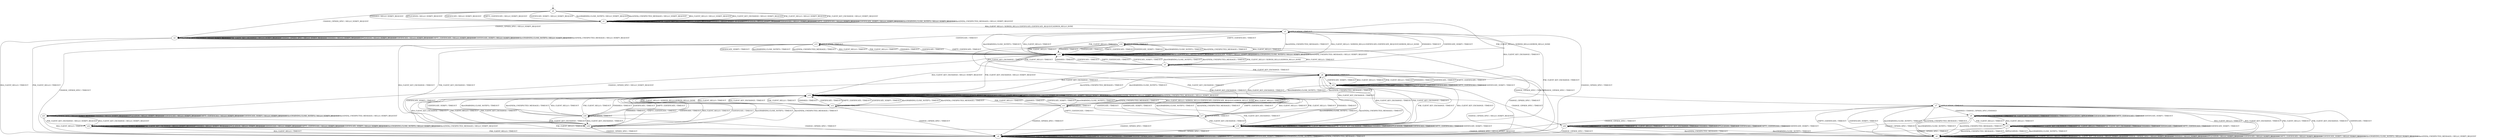 digraph h8 {
s0 [label="s0"];
s1 [label="s1"];
s2 [label="s2"];
s3 [label="s3"];
s4 [label="s4"];
s5 [label="s5"];
s6 [label="s6"];
s10 [label="s10"];
s13 [label="s13"];
s14 [label="s14"];
s19 [label="s19"];
s20 [label="s20"];
s7 [label="s7"];
s11 [label="s11"];
s12 [label="s12"];
s18 [label="s18"];
s21 [label="s21"];
s23 [label="s23"];
s8 [label="s8"];
s9 [label="s9"];
s16 [label="s16"];
s17 [label="s17"];
s22 [label="s22"];
s24 [label="s24"];
s15 [label="s15"];
s0 -> s1 [label="RSA_CLIENT_HELLO / HELLO_VERIFY_REQUEST"];
s0 -> s1 [label="RSA_CLIENT_KEY_EXCHANGE / HELLO_VERIFY_REQUEST"];
s0 -> s1 [label="PSK_CLIENT_HELLO / HELLO_VERIFY_REQUEST"];
s0 -> s1 [label="PSK_CLIENT_KEY_EXCHANGE / HELLO_VERIFY_REQUEST"];
s0 -> s2 [label="CHANGE_CIPHER_SPEC / HELLO_VERIFY_REQUEST"];
s0 -> s1 [label="FINISHED / HELLO_VERIFY_REQUEST"];
s0 -> s1 [label="APPLICATION / HELLO_VERIFY_REQUEST"];
s0 -> s1 [label="CERTIFICATE / HELLO_VERIFY_REQUEST"];
s0 -> s1 [label="EMPTY_CERTIFICATE / HELLO_VERIFY_REQUEST"];
s0 -> s1 [label="CERTIFICATE_VERIFY / HELLO_VERIFY_REQUEST"];
s0 -> s1 [label="Alert(WARNING,CLOSE_NOTIFY) / HELLO_VERIFY_REQUEST"];
s0 -> s1 [label="Alert(FATAL,UNEXPECTED_MESSAGE) / HELLO_VERIFY_REQUEST"];
s1 -> s3 [label="RSA_CLIENT_HELLO / SERVER_HELLO,CERTIFICATE,CERTIFICATE_REQUEST,SERVER_HELLO_DONE"];
s1 -> s1 [label="RSA_CLIENT_KEY_EXCHANGE / HELLO_VERIFY_REQUEST"];
s1 -> s5 [label="PSK_CLIENT_HELLO / SERVER_HELLO,SERVER_HELLO_DONE"];
s1 -> s1 [label="PSK_CLIENT_KEY_EXCHANGE / HELLO_VERIFY_REQUEST"];
s1 -> s2 [label="CHANGE_CIPHER_SPEC / HELLO_VERIFY_REQUEST"];
s1 -> s1 [label="FINISHED / HELLO_VERIFY_REQUEST"];
s1 -> s1 [label="APPLICATION / HELLO_VERIFY_REQUEST"];
s1 -> s1 [label="CERTIFICATE / HELLO_VERIFY_REQUEST"];
s1 -> s1 [label="EMPTY_CERTIFICATE / HELLO_VERIFY_REQUEST"];
s1 -> s1 [label="CERTIFICATE_VERIFY / HELLO_VERIFY_REQUEST"];
s1 -> s1 [label="Alert(WARNING,CLOSE_NOTIFY) / HELLO_VERIFY_REQUEST"];
s1 -> s1 [label="Alert(FATAL,UNEXPECTED_MESSAGE) / HELLO_VERIFY_REQUEST"];
s2 -> s4 [label="RSA_CLIENT_HELLO / TIMEOUT"];
s2 -> s2 [label="RSA_CLIENT_KEY_EXCHANGE / HELLO_VERIFY_REQUEST"];
s2 -> s4 [label="PSK_CLIENT_HELLO / TIMEOUT"];
s2 -> s2 [label="PSK_CLIENT_KEY_EXCHANGE / HELLO_VERIFY_REQUEST"];
s2 -> s2 [label="CHANGE_CIPHER_SPEC / HELLO_VERIFY_REQUEST"];
s2 -> s2 [label="FINISHED / HELLO_VERIFY_REQUEST"];
s2 -> s2 [label="APPLICATION / HELLO_VERIFY_REQUEST"];
s2 -> s2 [label="CERTIFICATE / HELLO_VERIFY_REQUEST"];
s2 -> s2 [label="EMPTY_CERTIFICATE / HELLO_VERIFY_REQUEST"];
s2 -> s2 [label="CERTIFICATE_VERIFY / HELLO_VERIFY_REQUEST"];
s2 -> s2 [label="Alert(WARNING,CLOSE_NOTIFY) / HELLO_VERIFY_REQUEST"];
s2 -> s2 [label="Alert(FATAL,UNEXPECTED_MESSAGE) / HELLO_VERIFY_REQUEST"];
s3 -> s20 [label="RSA_CLIENT_HELLO / TIMEOUT"];
s3 -> s6 [label="RSA_CLIENT_KEY_EXCHANGE / TIMEOUT"];
s3 -> s20 [label="PSK_CLIENT_HELLO / TIMEOUT"];
s3 -> s19 [label="PSK_CLIENT_KEY_EXCHANGE / TIMEOUT"];
s3 -> s4 [label="CHANGE_CIPHER_SPEC / TIMEOUT"];
s3 -> s20 [label="FINISHED / TIMEOUT"];
s3 -> s3 [label="APPLICATION / TIMEOUT"];
s3 -> s13 [label="CERTIFICATE / TIMEOUT"];
s3 -> s14 [label="EMPTY_CERTIFICATE / TIMEOUT"];
s3 -> s20 [label="CERTIFICATE_VERIFY / TIMEOUT"];
s3 -> s20 [label="Alert(WARNING,CLOSE_NOTIFY) / TIMEOUT"];
s3 -> s20 [label="Alert(FATAL,UNEXPECTED_MESSAGE) / TIMEOUT"];
s4 -> s4 [label="RSA_CLIENT_HELLO / TIMEOUT"];
s4 -> s4 [label="RSA_CLIENT_KEY_EXCHANGE / TIMEOUT"];
s4 -> s4 [label="PSK_CLIENT_HELLO / TIMEOUT"];
s4 -> s4 [label="PSK_CLIENT_KEY_EXCHANGE / TIMEOUT"];
s4 -> s4 [label="CHANGE_CIPHER_SPEC / TIMEOUT"];
s4 -> s4 [label="FINISHED / TIMEOUT"];
s4 -> s4 [label="APPLICATION / TIMEOUT"];
s4 -> s4 [label="CERTIFICATE / TIMEOUT"];
s4 -> s4 [label="EMPTY_CERTIFICATE / TIMEOUT"];
s4 -> s4 [label="CERTIFICATE_VERIFY / TIMEOUT"];
s4 -> s4 [label="Alert(WARNING,CLOSE_NOTIFY) / TIMEOUT"];
s4 -> s4 [label="Alert(FATAL,UNEXPECTED_MESSAGE) / TIMEOUT"];
s5 -> s20 [label="RSA_CLIENT_HELLO / TIMEOUT"];
s5 -> s10 [label="RSA_CLIENT_KEY_EXCHANGE / TIMEOUT"];
s5 -> s20 [label="PSK_CLIENT_HELLO / TIMEOUT"];
s5 -> s6 [label="PSK_CLIENT_KEY_EXCHANGE / TIMEOUT"];
s5 -> s4 [label="CHANGE_CIPHER_SPEC / TIMEOUT"];
s5 -> s20 [label="FINISHED / TIMEOUT"];
s5 -> s5 [label="APPLICATION / TIMEOUT"];
s5 -> s20 [label="CERTIFICATE / TIMEOUT"];
s5 -> s20 [label="EMPTY_CERTIFICATE / TIMEOUT"];
s5 -> s20 [label="CERTIFICATE_VERIFY / TIMEOUT"];
s5 -> s20 [label="Alert(WARNING,CLOSE_NOTIFY) / TIMEOUT"];
s5 -> s20 [label="Alert(FATAL,UNEXPECTED_MESSAGE) / TIMEOUT"];
s6 -> s23 [label="RSA_CLIENT_HELLO / TIMEOUT"];
s6 -> s19 [label="RSA_CLIENT_KEY_EXCHANGE / TIMEOUT"];
s6 -> s23 [label="PSK_CLIENT_HELLO / TIMEOUT"];
s6 -> s19 [label="PSK_CLIENT_KEY_EXCHANGE / TIMEOUT"];
s6 -> s7 [label="CHANGE_CIPHER_SPEC / TIMEOUT"];
s6 -> s23 [label="FINISHED / TIMEOUT"];
s6 -> s6 [label="APPLICATION / TIMEOUT"];
s6 -> s23 [label="CERTIFICATE / TIMEOUT"];
s6 -> s23 [label="EMPTY_CERTIFICATE / TIMEOUT"];
s6 -> s23 [label="CERTIFICATE_VERIFY / TIMEOUT"];
s6 -> s10 [label="Alert(WARNING,CLOSE_NOTIFY) / TIMEOUT"];
s6 -> s10 [label="Alert(FATAL,UNEXPECTED_MESSAGE) / TIMEOUT"];
s10 -> s11 [label="RSA_CLIENT_HELLO / SERVER_HELLO,CERTIFICATE,CERTIFICATE_REQUEST,SERVER_HELLO_DONE"];
s10 -> s10 [label="RSA_CLIENT_KEY_EXCHANGE / HELLO_VERIFY_REQUEST"];
s10 -> s12 [label="PSK_CLIENT_HELLO / SERVER_HELLO,SERVER_HELLO_DONE"];
s10 -> s10 [label="PSK_CLIENT_KEY_EXCHANGE / HELLO_VERIFY_REQUEST"];
s10 -> s8 [label="CHANGE_CIPHER_SPEC / HELLO_VERIFY_REQUEST"];
s10 -> s10 [label="FINISHED / HELLO_VERIFY_REQUEST"];
s10 -> s10 [label="APPLICATION / HELLO_VERIFY_REQUEST"];
s10 -> s10 [label="CERTIFICATE / HELLO_VERIFY_REQUEST"];
s10 -> s10 [label="EMPTY_CERTIFICATE / HELLO_VERIFY_REQUEST"];
s10 -> s10 [label="CERTIFICATE_VERIFY / HELLO_VERIFY_REQUEST"];
s10 -> s10 [label="Alert(WARNING,CLOSE_NOTIFY) / HELLO_VERIFY_REQUEST"];
s10 -> s10 [label="Alert(FATAL,UNEXPECTED_MESSAGE) / HELLO_VERIFY_REQUEST"];
s13 -> s20 [label="RSA_CLIENT_HELLO / TIMEOUT"];
s13 -> s18 [label="RSA_CLIENT_KEY_EXCHANGE / TIMEOUT"];
s13 -> s20 [label="PSK_CLIENT_HELLO / TIMEOUT"];
s13 -> s18 [label="PSK_CLIENT_KEY_EXCHANGE / TIMEOUT"];
s13 -> s4 [label="CHANGE_CIPHER_SPEC / TIMEOUT"];
s13 -> s20 [label="FINISHED / TIMEOUT"];
s13 -> s13 [label="APPLICATION / TIMEOUT"];
s13 -> s20 [label="CERTIFICATE / TIMEOUT"];
s13 -> s20 [label="EMPTY_CERTIFICATE / TIMEOUT"];
s13 -> s20 [label="CERTIFICATE_VERIFY / TIMEOUT"];
s13 -> s20 [label="Alert(WARNING,CLOSE_NOTIFY) / TIMEOUT"];
s13 -> s20 [label="Alert(FATAL,UNEXPECTED_MESSAGE) / TIMEOUT"];
s14 -> s20 [label="RSA_CLIENT_HELLO / TIMEOUT"];
s14 -> s6 [label="RSA_CLIENT_KEY_EXCHANGE / TIMEOUT"];
s14 -> s20 [label="PSK_CLIENT_HELLO / TIMEOUT"];
s14 -> s19 [label="PSK_CLIENT_KEY_EXCHANGE / TIMEOUT"];
s14 -> s4 [label="CHANGE_CIPHER_SPEC / TIMEOUT"];
s14 -> s20 [label="FINISHED / TIMEOUT"];
s14 -> s14 [label="APPLICATION / TIMEOUT"];
s14 -> s20 [label="CERTIFICATE / TIMEOUT"];
s14 -> s20 [label="EMPTY_CERTIFICATE / TIMEOUT"];
s14 -> s20 [label="CERTIFICATE_VERIFY / TIMEOUT"];
s14 -> s20 [label="Alert(WARNING,CLOSE_NOTIFY) / TIMEOUT"];
s14 -> s20 [label="Alert(FATAL,UNEXPECTED_MESSAGE) / TIMEOUT"];
s19 -> s19 [label="RSA_CLIENT_HELLO / TIMEOUT"];
s19 -> s19 [label="RSA_CLIENT_KEY_EXCHANGE / TIMEOUT"];
s19 -> s19 [label="PSK_CLIENT_HELLO / TIMEOUT"];
s19 -> s19 [label="PSK_CLIENT_KEY_EXCHANGE / TIMEOUT"];
s19 -> s4 [label="CHANGE_CIPHER_SPEC / TIMEOUT"];
s19 -> s19 [label="FINISHED / TIMEOUT"];
s19 -> s19 [label="APPLICATION / TIMEOUT"];
s19 -> s19 [label="CERTIFICATE / TIMEOUT"];
s19 -> s19 [label="EMPTY_CERTIFICATE / TIMEOUT"];
s19 -> s19 [label="CERTIFICATE_VERIFY / TIMEOUT"];
s19 -> s10 [label="Alert(WARNING,CLOSE_NOTIFY) / TIMEOUT"];
s19 -> s10 [label="Alert(FATAL,UNEXPECTED_MESSAGE) / TIMEOUT"];
s20 -> s3 [label="RSA_CLIENT_HELLO / SERVER_HELLO,CERTIFICATE,CERTIFICATE_REQUEST,SERVER_HELLO_DONE"];
s20 -> s10 [label="RSA_CLIENT_KEY_EXCHANGE / HELLO_VERIFY_REQUEST"];
s20 -> s5 [label="PSK_CLIENT_HELLO / SERVER_HELLO,SERVER_HELLO_DONE"];
s20 -> s10 [label="PSK_CLIENT_KEY_EXCHANGE / HELLO_VERIFY_REQUEST"];
s20 -> s21 [label="CHANGE_CIPHER_SPEC / HELLO_VERIFY_REQUEST"];
s20 -> s20 [label="FINISHED / HELLO_VERIFY_REQUEST"];
s20 -> s20 [label="APPLICATION / HELLO_VERIFY_REQUEST"];
s20 -> s20 [label="CERTIFICATE / HELLO_VERIFY_REQUEST"];
s20 -> s20 [label="EMPTY_CERTIFICATE / HELLO_VERIFY_REQUEST"];
s20 -> s20 [label="CERTIFICATE_VERIFY / HELLO_VERIFY_REQUEST"];
s20 -> s20 [label="Alert(WARNING,CLOSE_NOTIFY) / HELLO_VERIFY_REQUEST"];
s20 -> s20 [label="Alert(FATAL,UNEXPECTED_MESSAGE) / HELLO_VERIFY_REQUEST"];
s7 -> s8 [label="RSA_CLIENT_HELLO / TIMEOUT"];
s7 -> s8 [label="RSA_CLIENT_KEY_EXCHANGE / TIMEOUT"];
s7 -> s8 [label="PSK_CLIENT_HELLO / TIMEOUT"];
s7 -> s8 [label="PSK_CLIENT_KEY_EXCHANGE / TIMEOUT"];
s7 -> s4 [label="CHANGE_CIPHER_SPEC / TIMEOUT"];
s7 -> s9 [label="FINISHED / CHANGE_CIPHER_SPEC,FINISHED"];
s7 -> s7 [label="APPLICATION / TIMEOUT"];
s7 -> s8 [label="CERTIFICATE / TIMEOUT"];
s7 -> s8 [label="EMPTY_CERTIFICATE / TIMEOUT"];
s7 -> s8 [label="CERTIFICATE_VERIFY / TIMEOUT"];
s7 -> s8 [label="Alert(WARNING,CLOSE_NOTIFY) / TIMEOUT"];
s7 -> s8 [label="Alert(FATAL,UNEXPECTED_MESSAGE) / TIMEOUT"];
s11 -> s10 [label="RSA_CLIENT_HELLO / TIMEOUT"];
s11 -> s6 [label="RSA_CLIENT_KEY_EXCHANGE / TIMEOUT"];
s11 -> s10 [label="PSK_CLIENT_HELLO / TIMEOUT"];
s11 -> s19 [label="PSK_CLIENT_KEY_EXCHANGE / TIMEOUT"];
s11 -> s4 [label="CHANGE_CIPHER_SPEC / TIMEOUT"];
s11 -> s10 [label="FINISHED / TIMEOUT"];
s11 -> s11 [label="APPLICATION / TIMEOUT"];
s11 -> s16 [label="CERTIFICATE / TIMEOUT"];
s11 -> s17 [label="EMPTY_CERTIFICATE / TIMEOUT"];
s11 -> s10 [label="CERTIFICATE_VERIFY / TIMEOUT"];
s11 -> s10 [label="Alert(WARNING,CLOSE_NOTIFY) / TIMEOUT"];
s11 -> s10 [label="Alert(FATAL,UNEXPECTED_MESSAGE) / TIMEOUT"];
s12 -> s10 [label="RSA_CLIENT_HELLO / TIMEOUT"];
s12 -> s10 [label="RSA_CLIENT_KEY_EXCHANGE / TIMEOUT"];
s12 -> s10 [label="PSK_CLIENT_HELLO / TIMEOUT"];
s12 -> s6 [label="PSK_CLIENT_KEY_EXCHANGE / TIMEOUT"];
s12 -> s4 [label="CHANGE_CIPHER_SPEC / TIMEOUT"];
s12 -> s10 [label="FINISHED / TIMEOUT"];
s12 -> s12 [label="APPLICATION / TIMEOUT"];
s12 -> s10 [label="CERTIFICATE / TIMEOUT"];
s12 -> s10 [label="EMPTY_CERTIFICATE / TIMEOUT"];
s12 -> s10 [label="CERTIFICATE_VERIFY / TIMEOUT"];
s12 -> s10 [label="Alert(WARNING,CLOSE_NOTIFY) / TIMEOUT"];
s12 -> s10 [label="Alert(FATAL,UNEXPECTED_MESSAGE) / TIMEOUT"];
s18 -> s10 [label="RSA_CLIENT_HELLO / TIMEOUT"];
s18 -> s10 [label="RSA_CLIENT_KEY_EXCHANGE / TIMEOUT"];
s18 -> s10 [label="PSK_CLIENT_HELLO / TIMEOUT"];
s18 -> s10 [label="PSK_CLIENT_KEY_EXCHANGE / TIMEOUT"];
s18 -> s4 [label="CHANGE_CIPHER_SPEC / TIMEOUT"];
s18 -> s10 [label="FINISHED / TIMEOUT"];
s18 -> s18 [label="APPLICATION / TIMEOUT"];
s18 -> s10 [label="CERTIFICATE / TIMEOUT"];
s18 -> s10 [label="EMPTY_CERTIFICATE / TIMEOUT"];
s18 -> s6 [label="CERTIFICATE_VERIFY / TIMEOUT"];
s18 -> s10 [label="Alert(WARNING,CLOSE_NOTIFY) / TIMEOUT"];
s18 -> s10 [label="Alert(FATAL,UNEXPECTED_MESSAGE) / TIMEOUT"];
s21 -> s4 [label="RSA_CLIENT_HELLO / TIMEOUT"];
s21 -> s22 [label="RSA_CLIENT_KEY_EXCHANGE / HELLO_VERIFY_REQUEST"];
s21 -> s4 [label="PSK_CLIENT_HELLO / TIMEOUT"];
s21 -> s22 [label="PSK_CLIENT_KEY_EXCHANGE / HELLO_VERIFY_REQUEST"];
s21 -> s21 [label="CHANGE_CIPHER_SPEC / HELLO_VERIFY_REQUEST"];
s21 -> s21 [label="FINISHED / HELLO_VERIFY_REQUEST"];
s21 -> s21 [label="APPLICATION / HELLO_VERIFY_REQUEST"];
s21 -> s21 [label="CERTIFICATE / HELLO_VERIFY_REQUEST"];
s21 -> s21 [label="EMPTY_CERTIFICATE / HELLO_VERIFY_REQUEST"];
s21 -> s21 [label="CERTIFICATE_VERIFY / HELLO_VERIFY_REQUEST"];
s21 -> s21 [label="Alert(WARNING,CLOSE_NOTIFY) / HELLO_VERIFY_REQUEST"];
s21 -> s21 [label="Alert(FATAL,UNEXPECTED_MESSAGE) / HELLO_VERIFY_REQUEST"];
s23 -> s23 [label="RSA_CLIENT_HELLO / TIMEOUT"];
s23 -> s19 [label="RSA_CLIENT_KEY_EXCHANGE / TIMEOUT"];
s23 -> s23 [label="PSK_CLIENT_HELLO / TIMEOUT"];
s23 -> s19 [label="PSK_CLIENT_KEY_EXCHANGE / TIMEOUT"];
s23 -> s24 [label="CHANGE_CIPHER_SPEC / TIMEOUT"];
s23 -> s23 [label="FINISHED / TIMEOUT"];
s23 -> s23 [label="APPLICATION / TIMEOUT"];
s23 -> s23 [label="CERTIFICATE / TIMEOUT"];
s23 -> s23 [label="EMPTY_CERTIFICATE / TIMEOUT"];
s23 -> s23 [label="CERTIFICATE_VERIFY / TIMEOUT"];
s23 -> s10 [label="Alert(WARNING,CLOSE_NOTIFY) / TIMEOUT"];
s23 -> s10 [label="Alert(FATAL,UNEXPECTED_MESSAGE) / TIMEOUT"];
s8 -> s8 [label="RSA_CLIENT_HELLO / HELLO_VERIFY_REQUEST"];
s8 -> s8 [label="RSA_CLIENT_KEY_EXCHANGE / HELLO_VERIFY_REQUEST"];
s8 -> s8 [label="PSK_CLIENT_HELLO / HELLO_VERIFY_REQUEST"];
s8 -> s8 [label="PSK_CLIENT_KEY_EXCHANGE / HELLO_VERIFY_REQUEST"];
s8 -> s8 [label="CHANGE_CIPHER_SPEC / HELLO_VERIFY_REQUEST"];
s8 -> s8 [label="FINISHED / HELLO_VERIFY_REQUEST"];
s8 -> s8 [label="APPLICATION / HELLO_VERIFY_REQUEST"];
s8 -> s8 [label="CERTIFICATE / HELLO_VERIFY_REQUEST"];
s8 -> s8 [label="EMPTY_CERTIFICATE / HELLO_VERIFY_REQUEST"];
s8 -> s8 [label="CERTIFICATE_VERIFY / HELLO_VERIFY_REQUEST"];
s8 -> s8 [label="Alert(WARNING,CLOSE_NOTIFY) / HELLO_VERIFY_REQUEST"];
s8 -> s8 [label="Alert(FATAL,UNEXPECTED_MESSAGE) / HELLO_VERIFY_REQUEST"];
s9 -> s15 [label="RSA_CLIENT_HELLO / TIMEOUT"];
s9 -> s9 [label="RSA_CLIENT_KEY_EXCHANGE / TIMEOUT"];
s9 -> s15 [label="PSK_CLIENT_HELLO / TIMEOUT"];
s9 -> s9 [label="PSK_CLIENT_KEY_EXCHANGE / TIMEOUT"];
s9 -> s4 [label="CHANGE_CIPHER_SPEC / TIMEOUT"];
s9 -> s9 [label="FINISHED / TIMEOUT"];
s9 -> s9 [label="APPLICATION / APPLICATION"];
s9 -> s9 [label="CERTIFICATE / TIMEOUT"];
s9 -> s9 [label="EMPTY_CERTIFICATE / TIMEOUT"];
s9 -> s9 [label="CERTIFICATE_VERIFY / TIMEOUT"];
s9 -> s8 [label="Alert(WARNING,CLOSE_NOTIFY) / TIMEOUT"];
s9 -> s8 [label="Alert(FATAL,UNEXPECTED_MESSAGE) / TIMEOUT"];
s16 -> s10 [label="RSA_CLIENT_HELLO / TIMEOUT"];
s16 -> s18 [label="RSA_CLIENT_KEY_EXCHANGE / TIMEOUT"];
s16 -> s10 [label="PSK_CLIENT_HELLO / TIMEOUT"];
s16 -> s18 [label="PSK_CLIENT_KEY_EXCHANGE / TIMEOUT"];
s16 -> s4 [label="CHANGE_CIPHER_SPEC / TIMEOUT"];
s16 -> s10 [label="FINISHED / TIMEOUT"];
s16 -> s16 [label="APPLICATION / TIMEOUT"];
s16 -> s10 [label="CERTIFICATE / TIMEOUT"];
s16 -> s10 [label="EMPTY_CERTIFICATE / TIMEOUT"];
s16 -> s10 [label="CERTIFICATE_VERIFY / TIMEOUT"];
s16 -> s10 [label="Alert(WARNING,CLOSE_NOTIFY) / TIMEOUT"];
s16 -> s10 [label="Alert(FATAL,UNEXPECTED_MESSAGE) / TIMEOUT"];
s17 -> s10 [label="RSA_CLIENT_HELLO / TIMEOUT"];
s17 -> s6 [label="RSA_CLIENT_KEY_EXCHANGE / TIMEOUT"];
s17 -> s10 [label="PSK_CLIENT_HELLO / TIMEOUT"];
s17 -> s19 [label="PSK_CLIENT_KEY_EXCHANGE / TIMEOUT"];
s17 -> s4 [label="CHANGE_CIPHER_SPEC / TIMEOUT"];
s17 -> s10 [label="FINISHED / TIMEOUT"];
s17 -> s17 [label="APPLICATION / TIMEOUT"];
s17 -> s10 [label="CERTIFICATE / TIMEOUT"];
s17 -> s10 [label="EMPTY_CERTIFICATE / TIMEOUT"];
s17 -> s10 [label="CERTIFICATE_VERIFY / TIMEOUT"];
s17 -> s10 [label="Alert(WARNING,CLOSE_NOTIFY) / TIMEOUT"];
s17 -> s10 [label="Alert(FATAL,UNEXPECTED_MESSAGE) / TIMEOUT"];
s22 -> s4 [label="RSA_CLIENT_HELLO / TIMEOUT"];
s22 -> s22 [label="RSA_CLIENT_KEY_EXCHANGE / HELLO_VERIFY_REQUEST"];
s22 -> s4 [label="PSK_CLIENT_HELLO / TIMEOUT"];
s22 -> s22 [label="PSK_CLIENT_KEY_EXCHANGE / HELLO_VERIFY_REQUEST"];
s22 -> s8 [label="CHANGE_CIPHER_SPEC / HELLO_VERIFY_REQUEST"];
s22 -> s22 [label="FINISHED / HELLO_VERIFY_REQUEST"];
s22 -> s22 [label="APPLICATION / HELLO_VERIFY_REQUEST"];
s22 -> s22 [label="CERTIFICATE / HELLO_VERIFY_REQUEST"];
s22 -> s22 [label="EMPTY_CERTIFICATE / HELLO_VERIFY_REQUEST"];
s22 -> s22 [label="CERTIFICATE_VERIFY / HELLO_VERIFY_REQUEST"];
s22 -> s22 [label="Alert(WARNING,CLOSE_NOTIFY) / HELLO_VERIFY_REQUEST"];
s22 -> s22 [label="Alert(FATAL,UNEXPECTED_MESSAGE) / HELLO_VERIFY_REQUEST"];
s24 -> s24 [label="RSA_CLIENT_HELLO / TIMEOUT"];
s24 -> s24 [label="RSA_CLIENT_KEY_EXCHANGE / TIMEOUT"];
s24 -> s24 [label="PSK_CLIENT_HELLO / TIMEOUT"];
s24 -> s24 [label="PSK_CLIENT_KEY_EXCHANGE / TIMEOUT"];
s24 -> s4 [label="CHANGE_CIPHER_SPEC / TIMEOUT"];
s24 -> s24 [label="FINISHED / TIMEOUT"];
s24 -> s24 [label="APPLICATION / TIMEOUT"];
s24 -> s24 [label="CERTIFICATE / TIMEOUT"];
s24 -> s24 [label="EMPTY_CERTIFICATE / TIMEOUT"];
s24 -> s24 [label="CERTIFICATE_VERIFY / TIMEOUT"];
s24 -> s8 [label="Alert(WARNING,CLOSE_NOTIFY) / TIMEOUT"];
s24 -> s8 [label="Alert(FATAL,UNEXPECTED_MESSAGE) / TIMEOUT"];
s15 -> s15 [label="RSA_CLIENT_HELLO / TIMEOUT"];
s15 -> s15 [label="RSA_CLIENT_KEY_EXCHANGE / TIMEOUT"];
s15 -> s15 [label="PSK_CLIENT_HELLO / TIMEOUT"];
s15 -> s15 [label="PSK_CLIENT_KEY_EXCHANGE / TIMEOUT"];
s15 -> s4 [label="CHANGE_CIPHER_SPEC / TIMEOUT"];
s15 -> s15 [label="FINISHED / TIMEOUT"];
s15 -> s8 [label="APPLICATION / TIMEOUT"];
s15 -> s15 [label="CERTIFICATE / TIMEOUT"];
s15 -> s15 [label="EMPTY_CERTIFICATE / TIMEOUT"];
s15 -> s15 [label="CERTIFICATE_VERIFY / TIMEOUT"];
s15 -> s8 [label="Alert(WARNING,CLOSE_NOTIFY) / TIMEOUT"];
s15 -> s8 [label="Alert(FATAL,UNEXPECTED_MESSAGE) / TIMEOUT"];
__start0 [shape=none, label=""];
__start0 -> s0 [label=""];
}
